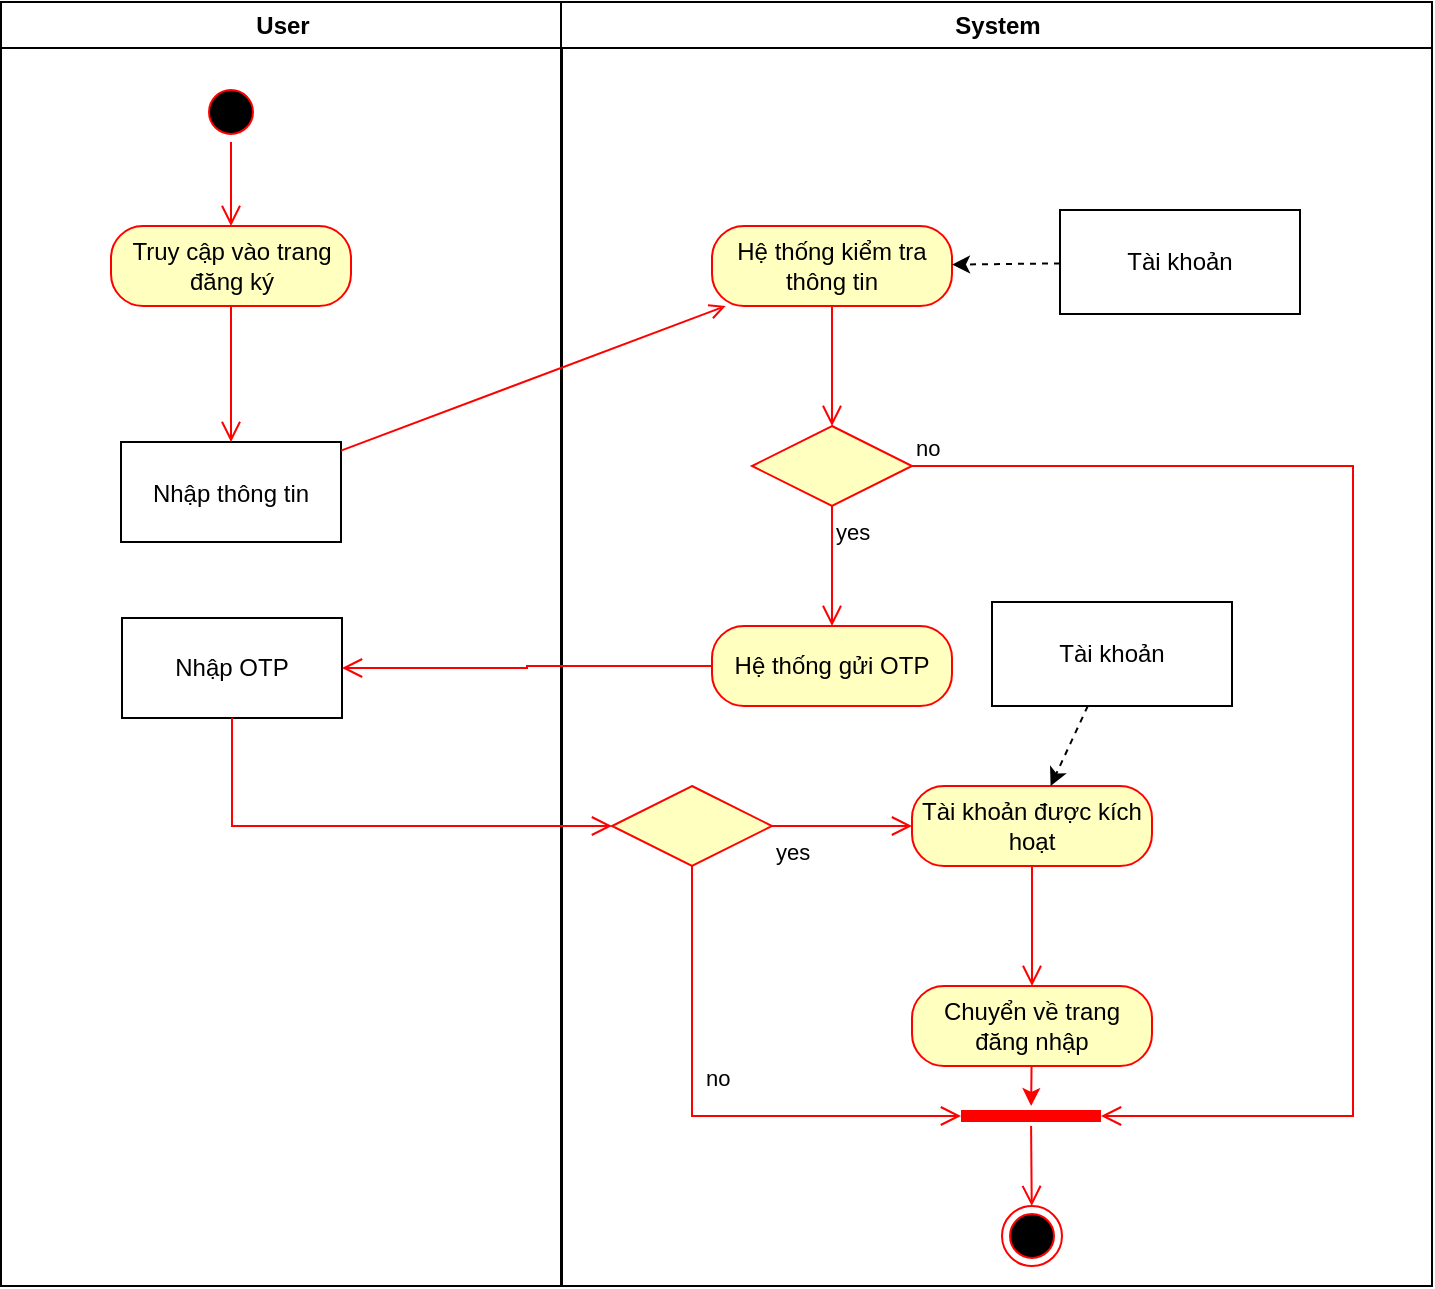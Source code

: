 <mxfile version="26.0.4">
  <diagram name="Page-1" id="e7e014a7-5840-1c2e-5031-d8a46d1fe8dd">
    <mxGraphModel dx="1050" dy="621" grid="1" gridSize="10" guides="1" tooltips="1" connect="1" arrows="1" fold="1" page="1" pageScale="1" pageWidth="1169" pageHeight="826" background="none" math="0" shadow="0">
      <root>
        <mxCell id="0" />
        <mxCell id="1" parent="0" />
        <mxCell id="2" value="User" style="swimlane;whiteSpace=wrap" parent="1" vertex="1">
          <mxGeometry x="164.5" y="128" width="280.5" height="642" as="geometry" />
        </mxCell>
        <mxCell id="5" value="" style="ellipse;shape=startState;fillColor=#000000;strokeColor=#ff0000;" parent="2" vertex="1">
          <mxGeometry x="100" y="40" width="30" height="30" as="geometry" />
        </mxCell>
        <mxCell id="6" value="" style="edgeStyle=elbowEdgeStyle;elbow=horizontal;verticalAlign=bottom;endArrow=open;endSize=8;strokeColor=#FF0000;endFill=1;rounded=0" parent="2" source="5" target="WxXXP-2BDXsEtTycnM5P-42" edge="1">
          <mxGeometry x="100" y="40" as="geometry">
            <mxPoint x="115.026" y="110" as="targetPoint" />
          </mxGeometry>
        </mxCell>
        <mxCell id="8" value="Nhập thông tin" style="" parent="2" vertex="1">
          <mxGeometry x="60" y="220" width="110" height="50" as="geometry" />
        </mxCell>
        <mxCell id="WxXXP-2BDXsEtTycnM5P-42" value="&lt;span style=&quot;text-wrap: nowrap;&quot;&gt;Truy cập vào trang&lt;/span&gt;&lt;br style=&quot;padding: 0px; margin: 0px; text-wrap: nowrap;&quot;&gt;&lt;span style=&quot;text-wrap: nowrap;&quot;&gt;đăng ký&lt;/span&gt;" style="rounded=1;whiteSpace=wrap;html=1;arcSize=40;fontColor=#000000;fillColor=#ffffc0;strokeColor=#ff0000;" parent="2" vertex="1">
          <mxGeometry x="55" y="112" width="120" height="40" as="geometry" />
        </mxCell>
        <mxCell id="WxXXP-2BDXsEtTycnM5P-43" value="" style="edgeStyle=orthogonalEdgeStyle;html=1;verticalAlign=bottom;endArrow=open;endSize=8;strokeColor=#ff0000;rounded=0;" parent="2" source="WxXXP-2BDXsEtTycnM5P-42" target="8" edge="1">
          <mxGeometry relative="1" as="geometry">
            <mxPoint x="220.5" y="170" as="targetPoint" />
          </mxGeometry>
        </mxCell>
        <mxCell id="WxXXP-2BDXsEtTycnM5P-55" value="Nhập OTP" style="html=1;whiteSpace=wrap;" parent="2" vertex="1">
          <mxGeometry x="60.5" y="308" width="110" height="50" as="geometry" />
        </mxCell>
        <mxCell id="3" value="System" style="swimlane;whiteSpace=wrap" parent="1" vertex="1">
          <mxGeometry x="444.5" y="128" width="435.5" height="642" as="geometry" />
        </mxCell>
        <mxCell id="WxXXP-2BDXsEtTycnM5P-44" value="Hệ thống kiểm tra thông tin" style="rounded=1;whiteSpace=wrap;html=1;arcSize=40;fontColor=#000000;fillColor=#ffffc0;strokeColor=#ff0000;" parent="3" vertex="1">
          <mxGeometry x="75.5" y="112" width="120" height="40" as="geometry" />
        </mxCell>
        <mxCell id="WxXXP-2BDXsEtTycnM5P-45" value="" style="edgeStyle=orthogonalEdgeStyle;html=1;verticalAlign=bottom;endArrow=open;endSize=8;strokeColor=#ff0000;rounded=0;" parent="3" source="WxXXP-2BDXsEtTycnM5P-44" edge="1">
          <mxGeometry relative="1" as="geometry">
            <mxPoint x="135.5" y="212" as="targetPoint" />
          </mxGeometry>
        </mxCell>
        <mxCell id="WxXXP-2BDXsEtTycnM5P-47" value="" style="rounded=0;orthogonalLoop=1;jettySize=auto;html=1;dashed=1;" parent="3" source="WxXXP-2BDXsEtTycnM5P-46" target="WxXXP-2BDXsEtTycnM5P-44" edge="1">
          <mxGeometry relative="1" as="geometry" />
        </mxCell>
        <mxCell id="WxXXP-2BDXsEtTycnM5P-46" value="Tài khoản" style="rounded=0;whiteSpace=wrap;html=1;" parent="3" vertex="1">
          <mxGeometry x="249.5" y="104" width="120" height="52" as="geometry" />
        </mxCell>
        <mxCell id="WxXXP-2BDXsEtTycnM5P-48" value="" style="rhombus;whiteSpace=wrap;html=1;fontColor=#000000;fillColor=#ffffc0;strokeColor=#ff0000;" parent="3" vertex="1">
          <mxGeometry x="95.5" y="212" width="80" height="40" as="geometry" />
        </mxCell>
        <mxCell id="WxXXP-2BDXsEtTycnM5P-49" value="no" style="edgeStyle=orthogonalEdgeStyle;html=1;align=left;verticalAlign=bottom;endArrow=open;endSize=8;strokeColor=#ff0000;rounded=0;" parent="3" source="WxXXP-2BDXsEtTycnM5P-48" target="nhcSSVlDH2qQyICQXHwT-11" edge="1">
          <mxGeometry x="-1" relative="1" as="geometry">
            <mxPoint x="225.5" y="232" as="targetPoint" />
            <Array as="points">
              <mxPoint x="396" y="232" />
              <mxPoint x="396" y="557" />
            </Array>
          </mxGeometry>
        </mxCell>
        <mxCell id="WxXXP-2BDXsEtTycnM5P-50" value="yes" style="edgeStyle=orthogonalEdgeStyle;html=1;align=left;verticalAlign=top;endArrow=open;endSize=8;strokeColor=#ff0000;rounded=0;" parent="3" source="WxXXP-2BDXsEtTycnM5P-48" target="WxXXP-2BDXsEtTycnM5P-52" edge="1">
          <mxGeometry x="-1" relative="1" as="geometry">
            <mxPoint x="135.5" y="312" as="targetPoint" />
          </mxGeometry>
        </mxCell>
        <mxCell id="WxXXP-2BDXsEtTycnM5P-52" value="Hệ thống gửi OTP" style="rounded=1;whiteSpace=wrap;html=1;arcSize=40;fontColor=#000000;fillColor=#ffffc0;strokeColor=#ff0000;" parent="3" vertex="1">
          <mxGeometry x="75.5" y="312" width="120" height="40" as="geometry" />
        </mxCell>
        <mxCell id="WxXXP-2BDXsEtTycnM5P-58" value="" style="rhombus;whiteSpace=wrap;html=1;fontColor=#000000;fillColor=#ffffc0;strokeColor=#ff0000;" parent="3" vertex="1">
          <mxGeometry x="25.5" y="392" width="80" height="40" as="geometry" />
        </mxCell>
        <mxCell id="WxXXP-2BDXsEtTycnM5P-59" value="no" style="html=1;align=left;verticalAlign=bottom;endArrow=open;endSize=8;strokeColor=#ff0000;rounded=0;" parent="3" source="WxXXP-2BDXsEtTycnM5P-58" target="nhcSSVlDH2qQyICQXHwT-11" edge="1">
          <mxGeometry y="10" relative="1" as="geometry">
            <mxPoint x="110.5" y="572" as="targetPoint" />
            <mxPoint as="offset" />
            <Array as="points">
              <mxPoint x="65.5" y="557" />
            </Array>
          </mxGeometry>
        </mxCell>
        <mxCell id="WxXXP-2BDXsEtTycnM5P-60" value="yes" style="edgeStyle=orthogonalEdgeStyle;html=1;align=left;verticalAlign=top;endArrow=open;endSize=8;strokeColor=#ff0000;rounded=0;" parent="3" source="WxXXP-2BDXsEtTycnM5P-58" target="WxXXP-2BDXsEtTycnM5P-62" edge="1">
          <mxGeometry x="-1" relative="1" as="geometry">
            <mxPoint x="175.5" y="412" as="targetPoint" />
          </mxGeometry>
        </mxCell>
        <mxCell id="WxXXP-2BDXsEtTycnM5P-62" value="Tài khoản được kích hoạt" style="rounded=1;whiteSpace=wrap;html=1;arcSize=40;fontColor=#000000;fillColor=#ffffc0;strokeColor=#ff0000;" parent="3" vertex="1">
          <mxGeometry x="175.5" y="392" width="120" height="40" as="geometry" />
        </mxCell>
        <mxCell id="WxXXP-2BDXsEtTycnM5P-63" value="" style="edgeStyle=orthogonalEdgeStyle;html=1;verticalAlign=bottom;endArrow=open;endSize=8;strokeColor=#ff0000;rounded=0;" parent="3" source="WxXXP-2BDXsEtTycnM5P-62" edge="1">
          <mxGeometry relative="1" as="geometry">
            <mxPoint x="235.5" y="492" as="targetPoint" />
          </mxGeometry>
        </mxCell>
        <mxCell id="WxXXP-2BDXsEtTycnM5P-66" value="" style="rounded=0;orthogonalLoop=1;jettySize=auto;html=1;dashed=1;" parent="3" source="WxXXP-2BDXsEtTycnM5P-67" target="WxXXP-2BDXsEtTycnM5P-62" edge="1">
          <mxGeometry relative="1" as="geometry">
            <mxPoint x="205.5" y="382" as="targetPoint" />
          </mxGeometry>
        </mxCell>
        <mxCell id="WxXXP-2BDXsEtTycnM5P-67" value="Tài khoản" style="rounded=0;whiteSpace=wrap;html=1;" parent="3" vertex="1">
          <mxGeometry x="215.5" y="300" width="120" height="52" as="geometry" />
        </mxCell>
        <mxCell id="nhcSSVlDH2qQyICQXHwT-14" value="" style="rounded=0;orthogonalLoop=1;jettySize=auto;html=1;strokeColor=#FF0000;" edge="1" parent="3" source="WxXXP-2BDXsEtTycnM5P-68" target="nhcSSVlDH2qQyICQXHwT-11">
          <mxGeometry relative="1" as="geometry" />
        </mxCell>
        <mxCell id="WxXXP-2BDXsEtTycnM5P-68" value="Chuyển về trang đăng nhập" style="rounded=1;whiteSpace=wrap;html=1;arcSize=40;fontColor=#000000;fillColor=#ffffc0;strokeColor=#ff0000;" parent="3" vertex="1">
          <mxGeometry x="175.5" y="492" width="120" height="40" as="geometry" />
        </mxCell>
        <mxCell id="nhcSSVlDH2qQyICQXHwT-11" value="" style="shape=line;html=1;strokeWidth=6;strokeColor=#ff0000;" vertex="1" parent="3">
          <mxGeometry x="200" y="552" width="70" height="10" as="geometry" />
        </mxCell>
        <mxCell id="nhcSSVlDH2qQyICQXHwT-12" value="" style="html=1;verticalAlign=bottom;endArrow=open;endSize=8;strokeColor=#ff0000;rounded=0;" edge="1" source="nhcSSVlDH2qQyICQXHwT-11" parent="3" target="nhcSSVlDH2qQyICQXHwT-15">
          <mxGeometry relative="1" as="geometry">
            <mxPoint x="235.5" y="622" as="targetPoint" />
          </mxGeometry>
        </mxCell>
        <mxCell id="nhcSSVlDH2qQyICQXHwT-15" value="" style="ellipse;html=1;shape=endState;fillColor=#000000;strokeColor=#ff0000;" vertex="1" parent="3">
          <mxGeometry x="220.5" y="602" width="30" height="30" as="geometry" />
        </mxCell>
        <mxCell id="11" value="" style="endArrow=open;strokeColor=#FF0000;endFill=1;rounded=0;" parent="1" source="8" target="WxXXP-2BDXsEtTycnM5P-44" edge="1">
          <mxGeometry relative="1" as="geometry">
            <mxPoint x="464.955" y="288" as="targetPoint" />
          </mxGeometry>
        </mxCell>
        <mxCell id="WxXXP-2BDXsEtTycnM5P-53" value="" style="edgeStyle=orthogonalEdgeStyle;html=1;verticalAlign=bottom;endArrow=open;endSize=8;strokeColor=#ff0000;rounded=0;" parent="1" source="WxXXP-2BDXsEtTycnM5P-52" target="WxXXP-2BDXsEtTycnM5P-55" edge="1">
          <mxGeometry relative="1" as="geometry">
            <mxPoint x="580" y="540" as="targetPoint" />
          </mxGeometry>
        </mxCell>
        <mxCell id="WxXXP-2BDXsEtTycnM5P-56" value="" style="edgeStyle=orthogonalEdgeStyle;html=1;verticalAlign=bottom;endArrow=open;endSize=8;strokeColor=#ff0000;rounded=0;" parent="1" source="WxXXP-2BDXsEtTycnM5P-55" target="WxXXP-2BDXsEtTycnM5P-58" edge="1">
          <mxGeometry relative="1" as="geometry">
            <mxPoint x="370" y="620" as="targetPoint" />
            <mxPoint x="530" y="470" as="sourcePoint" />
            <Array as="points">
              <mxPoint x="280" y="540" />
            </Array>
          </mxGeometry>
        </mxCell>
      </root>
    </mxGraphModel>
  </diagram>
</mxfile>
